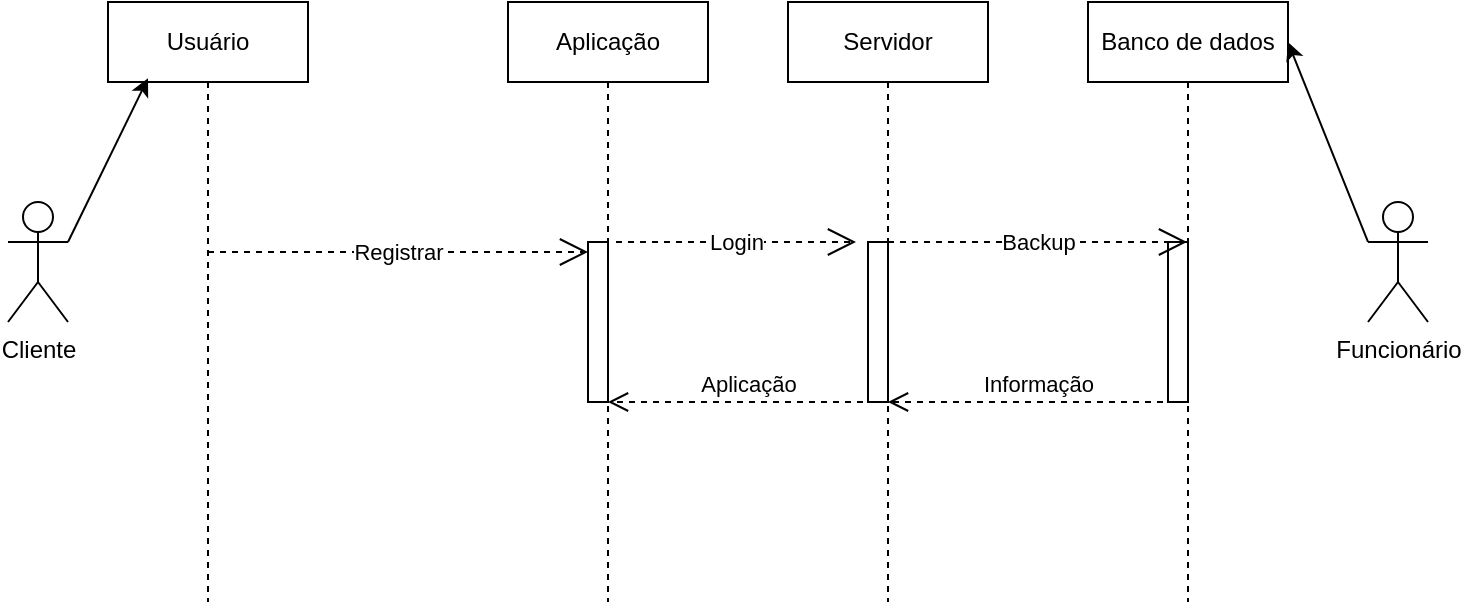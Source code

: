 <mxfile version="26.2.5">
  <diagram name="Página-1" id="uhQEN7NU0X5f3jvwWs4A">
    <mxGraphModel dx="874" dy="473" grid="1" gridSize="10" guides="1" tooltips="1" connect="1" arrows="1" fold="1" page="1" pageScale="1" pageWidth="827" pageHeight="1169" math="0" shadow="0">
      <root>
        <mxCell id="0" />
        <mxCell id="1" parent="0" />
        <mxCell id="uu7HnePWF9vuSrCE-IKj-6" value="Aplicação" style="shape=umlLifeline;perimeter=lifelinePerimeter;whiteSpace=wrap;html=1;container=1;dropTarget=0;collapsible=0;recursiveResize=0;outlineConnect=0;portConstraint=eastwest;newEdgeStyle={&quot;curved&quot;:0,&quot;rounded&quot;:0};" vertex="1" parent="1">
          <mxGeometry x="300" y="40" width="100" height="300" as="geometry" />
        </mxCell>
        <mxCell id="uu7HnePWF9vuSrCE-IKj-14" value="" style="html=1;points=[[0,0,0,0,5],[0,1,0,0,-5],[1,0,0,0,5],[1,1,0,0,-5]];perimeter=orthogonalPerimeter;outlineConnect=0;targetShapes=umlLifeline;portConstraint=eastwest;newEdgeStyle={&quot;curved&quot;:0,&quot;rounded&quot;:0};" vertex="1" parent="uu7HnePWF9vuSrCE-IKj-6">
          <mxGeometry x="40" y="120" width="10" height="80" as="geometry" />
        </mxCell>
        <mxCell id="uu7HnePWF9vuSrCE-IKj-8" value="Servidor" style="shape=umlLifeline;perimeter=lifelinePerimeter;whiteSpace=wrap;html=1;container=1;dropTarget=0;collapsible=0;recursiveResize=0;outlineConnect=0;portConstraint=eastwest;newEdgeStyle={&quot;curved&quot;:0,&quot;rounded&quot;:0};" vertex="1" parent="1">
          <mxGeometry x="440" y="40" width="100" height="300" as="geometry" />
        </mxCell>
        <mxCell id="uu7HnePWF9vuSrCE-IKj-12" value="" style="html=1;points=[[0,0,0,0,5],[0,1,0,0,-5],[1,0,0,0,5],[1,1,0,0,-5]];perimeter=orthogonalPerimeter;outlineConnect=0;targetShapes=umlLifeline;portConstraint=eastwest;newEdgeStyle={&quot;curved&quot;:0,&quot;rounded&quot;:0};" vertex="1" parent="uu7HnePWF9vuSrCE-IKj-8">
          <mxGeometry x="40" y="120" width="10" height="80" as="geometry" />
        </mxCell>
        <mxCell id="uu7HnePWF9vuSrCE-IKj-13" value="Usuário" style="shape=umlLifeline;perimeter=lifelinePerimeter;whiteSpace=wrap;html=1;container=1;dropTarget=0;collapsible=0;recursiveResize=0;outlineConnect=0;portConstraint=eastwest;newEdgeStyle={&quot;curved&quot;:0,&quot;rounded&quot;:0};" vertex="1" parent="1">
          <mxGeometry x="100" y="40" width="100" height="300" as="geometry" />
        </mxCell>
        <mxCell id="uu7HnePWF9vuSrCE-IKj-16" value="Banco de dados" style="shape=umlLifeline;perimeter=lifelinePerimeter;whiteSpace=wrap;html=1;container=1;dropTarget=0;collapsible=0;recursiveResize=0;outlineConnect=0;portConstraint=eastwest;newEdgeStyle={&quot;curved&quot;:0,&quot;rounded&quot;:0};" vertex="1" parent="1">
          <mxGeometry x="590" y="40" width="100" height="300" as="geometry" />
        </mxCell>
        <mxCell id="uu7HnePWF9vuSrCE-IKj-17" value="" style="html=1;points=[[0,0,0,0,5],[0,1,0,0,-5],[1,0,0,0,5],[1,1,0,0,-5]];perimeter=orthogonalPerimeter;outlineConnect=0;targetShapes=umlLifeline;portConstraint=eastwest;newEdgeStyle={&quot;curved&quot;:0,&quot;rounded&quot;:0};" vertex="1" parent="uu7HnePWF9vuSrCE-IKj-16">
          <mxGeometry x="40" y="120" width="10" height="80" as="geometry" />
        </mxCell>
        <mxCell id="uu7HnePWF9vuSrCE-IKj-18" value="Registrar" style="endArrow=open;endSize=12;dashed=1;html=1;rounded=0;entryX=0;entryY=0;entryDx=0;entryDy=5;entryPerimeter=0;" edge="1" parent="1" source="uu7HnePWF9vuSrCE-IKj-13" target="uu7HnePWF9vuSrCE-IKj-14">
          <mxGeometry width="160" relative="1" as="geometry">
            <mxPoint x="140" y="165" as="sourcePoint" />
            <mxPoint x="310" y="170" as="targetPoint" />
          </mxGeometry>
        </mxCell>
        <mxCell id="uu7HnePWF9vuSrCE-IKj-23" value="Login" style="endArrow=open;endSize=12;dashed=1;html=1;rounded=0;" edge="1" parent="1">
          <mxGeometry width="160" relative="1" as="geometry">
            <mxPoint x="354" y="160" as="sourcePoint" />
            <mxPoint x="474" y="160" as="targetPoint" />
          </mxGeometry>
        </mxCell>
        <mxCell id="uu7HnePWF9vuSrCE-IKj-24" value="Backup" style="endArrow=open;endSize=12;dashed=1;html=1;rounded=0;" edge="1" parent="1" source="uu7HnePWF9vuSrCE-IKj-8" target="uu7HnePWF9vuSrCE-IKj-16">
          <mxGeometry width="160" relative="1" as="geometry">
            <mxPoint x="490" y="240" as="sourcePoint" />
            <mxPoint x="610" y="240" as="targetPoint" />
            <Array as="points">
              <mxPoint x="540" y="160" />
            </Array>
          </mxGeometry>
        </mxCell>
        <mxCell id="uu7HnePWF9vuSrCE-IKj-25" value="Aplicação" style="html=1;verticalAlign=bottom;endArrow=open;dashed=1;endSize=8;curved=0;rounded=0;" edge="1" parent="1" source="uu7HnePWF9vuSrCE-IKj-8">
          <mxGeometry relative="1" as="geometry">
            <mxPoint x="430" y="240" as="sourcePoint" />
            <mxPoint x="350" y="240" as="targetPoint" />
          </mxGeometry>
        </mxCell>
        <mxCell id="uu7HnePWF9vuSrCE-IKj-26" value="Informação" style="html=1;verticalAlign=bottom;endArrow=open;dashed=1;endSize=8;curved=0;rounded=0;" edge="1" parent="1" source="uu7HnePWF9vuSrCE-IKj-16">
          <mxGeometry relative="1" as="geometry">
            <mxPoint x="570" y="240" as="sourcePoint" />
            <mxPoint x="490" y="240" as="targetPoint" />
          </mxGeometry>
        </mxCell>
        <mxCell id="uu7HnePWF9vuSrCE-IKj-27" value="Cliente" style="shape=umlActor;verticalLabelPosition=bottom;verticalAlign=top;html=1;" vertex="1" parent="1">
          <mxGeometry x="50" y="140" width="30" height="60" as="geometry" />
        </mxCell>
        <mxCell id="uu7HnePWF9vuSrCE-IKj-28" value="Funcionário" style="shape=umlActor;verticalLabelPosition=bottom;verticalAlign=top;html=1;" vertex="1" parent="1">
          <mxGeometry x="730" y="140" width="30" height="60" as="geometry" />
        </mxCell>
        <mxCell id="uu7HnePWF9vuSrCE-IKj-29" value="" style="endArrow=classic;html=1;rounded=0;entryX=1;entryY=0.067;entryDx=0;entryDy=0;entryPerimeter=0;exitX=0;exitY=0.333;exitDx=0;exitDy=0;exitPerimeter=0;" edge="1" parent="1" source="uu7HnePWF9vuSrCE-IKj-28" target="uu7HnePWF9vuSrCE-IKj-16">
          <mxGeometry width="50" height="50" relative="1" as="geometry">
            <mxPoint x="710" y="130" as="sourcePoint" />
            <mxPoint x="760" y="80" as="targetPoint" />
          </mxGeometry>
        </mxCell>
        <mxCell id="uu7HnePWF9vuSrCE-IKj-30" value="" style="endArrow=classic;html=1;rounded=0;entryX=0.2;entryY=0.127;entryDx=0;entryDy=0;entryPerimeter=0;exitX=1;exitY=0.333;exitDx=0;exitDy=0;exitPerimeter=0;" edge="1" parent="1" source="uu7HnePWF9vuSrCE-IKj-27" target="uu7HnePWF9vuSrCE-IKj-13">
          <mxGeometry width="50" height="50" relative="1" as="geometry">
            <mxPoint x="80" y="170" as="sourcePoint" />
            <mxPoint x="130" y="120" as="targetPoint" />
          </mxGeometry>
        </mxCell>
      </root>
    </mxGraphModel>
  </diagram>
</mxfile>
